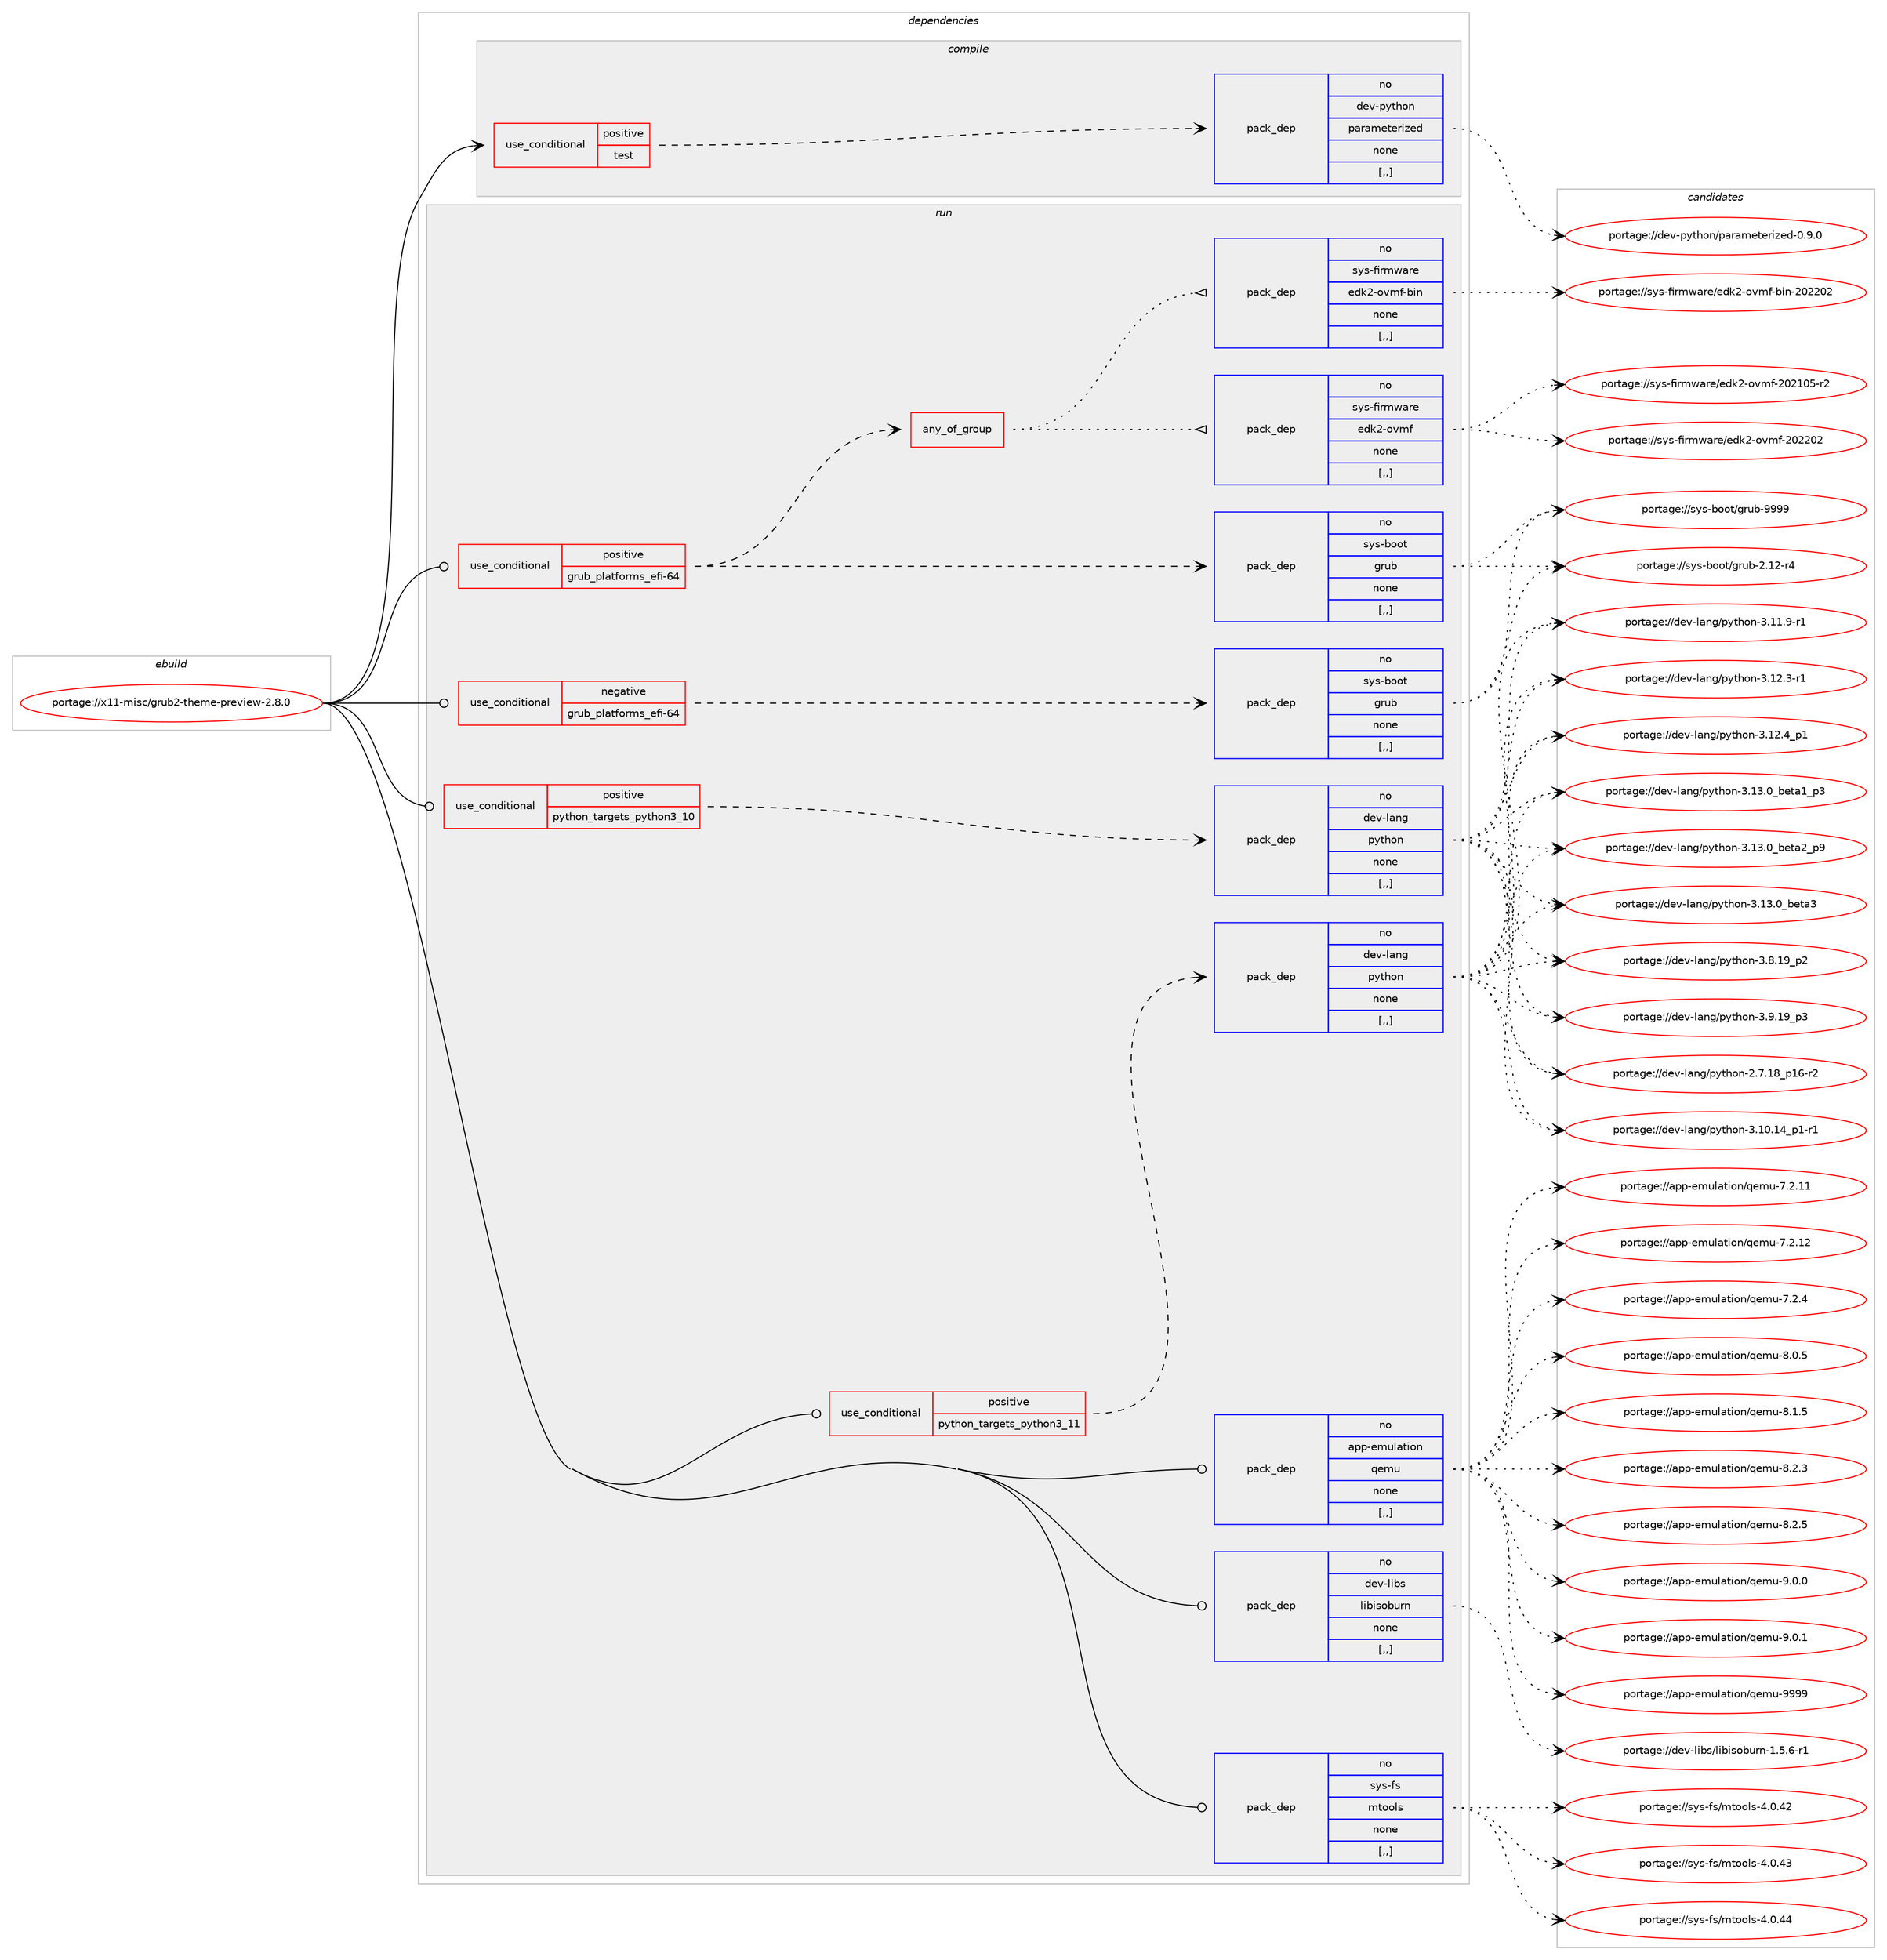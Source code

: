 digraph prolog {

# *************
# Graph options
# *************

newrank=true;
concentrate=true;
compound=true;
graph [rankdir=LR,fontname=Helvetica,fontsize=10,ranksep=1.5];#, ranksep=2.5, nodesep=0.2];
edge  [arrowhead=vee];
node  [fontname=Helvetica,fontsize=10];

# **********
# The ebuild
# **********

subgraph cluster_leftcol {
color=gray;
rank=same;
label=<<i>ebuild</i>>;
id [label="portage://x11-misc/grub2-theme-preview-2.8.0", color=red, width=4, href="../x11-misc/grub2-theme-preview-2.8.0.svg"];
}

# ****************
# The dependencies
# ****************

subgraph cluster_midcol {
color=gray;
label=<<i>dependencies</i>>;
subgraph cluster_compile {
fillcolor="#eeeeee";
style=filled;
label=<<i>compile</i>>;
subgraph cond119425 {
dependency450534 [label=<<TABLE BORDER="0" CELLBORDER="1" CELLSPACING="0" CELLPADDING="4"><TR><TD ROWSPAN="3" CELLPADDING="10">use_conditional</TD></TR><TR><TD>positive</TD></TR><TR><TD>test</TD></TR></TABLE>>, shape=none, color=red];
subgraph pack327806 {
dependency450535 [label=<<TABLE BORDER="0" CELLBORDER="1" CELLSPACING="0" CELLPADDING="4" WIDTH="220"><TR><TD ROWSPAN="6" CELLPADDING="30">pack_dep</TD></TR><TR><TD WIDTH="110">no</TD></TR><TR><TD>dev-python</TD></TR><TR><TD>parameterized</TD></TR><TR><TD>none</TD></TR><TR><TD>[,,]</TD></TR></TABLE>>, shape=none, color=blue];
}
dependency450534:e -> dependency450535:w [weight=20,style="dashed",arrowhead="vee"];
}
id:e -> dependency450534:w [weight=20,style="solid",arrowhead="vee"];
}
subgraph cluster_compileandrun {
fillcolor="#eeeeee";
style=filled;
label=<<i>compile and run</i>>;
}
subgraph cluster_run {
fillcolor="#eeeeee";
style=filled;
label=<<i>run</i>>;
subgraph cond119426 {
dependency450536 [label=<<TABLE BORDER="0" CELLBORDER="1" CELLSPACING="0" CELLPADDING="4"><TR><TD ROWSPAN="3" CELLPADDING="10">use_conditional</TD></TR><TR><TD>negative</TD></TR><TR><TD>grub_platforms_efi-64</TD></TR></TABLE>>, shape=none, color=red];
subgraph pack327807 {
dependency450537 [label=<<TABLE BORDER="0" CELLBORDER="1" CELLSPACING="0" CELLPADDING="4" WIDTH="220"><TR><TD ROWSPAN="6" CELLPADDING="30">pack_dep</TD></TR><TR><TD WIDTH="110">no</TD></TR><TR><TD>sys-boot</TD></TR><TR><TD>grub</TD></TR><TR><TD>none</TD></TR><TR><TD>[,,]</TD></TR></TABLE>>, shape=none, color=blue];
}
dependency450536:e -> dependency450537:w [weight=20,style="dashed",arrowhead="vee"];
}
id:e -> dependency450536:w [weight=20,style="solid",arrowhead="odot"];
subgraph cond119427 {
dependency450538 [label=<<TABLE BORDER="0" CELLBORDER="1" CELLSPACING="0" CELLPADDING="4"><TR><TD ROWSPAN="3" CELLPADDING="10">use_conditional</TD></TR><TR><TD>positive</TD></TR><TR><TD>grub_platforms_efi-64</TD></TR></TABLE>>, shape=none, color=red];
subgraph pack327808 {
dependency450539 [label=<<TABLE BORDER="0" CELLBORDER="1" CELLSPACING="0" CELLPADDING="4" WIDTH="220"><TR><TD ROWSPAN="6" CELLPADDING="30">pack_dep</TD></TR><TR><TD WIDTH="110">no</TD></TR><TR><TD>sys-boot</TD></TR><TR><TD>grub</TD></TR><TR><TD>none</TD></TR><TR><TD>[,,]</TD></TR></TABLE>>, shape=none, color=blue];
}
dependency450538:e -> dependency450539:w [weight=20,style="dashed",arrowhead="vee"];
subgraph any3086 {
dependency450540 [label=<<TABLE BORDER="0" CELLBORDER="1" CELLSPACING="0" CELLPADDING="4"><TR><TD CELLPADDING="10">any_of_group</TD></TR></TABLE>>, shape=none, color=red];subgraph pack327809 {
dependency450541 [label=<<TABLE BORDER="0" CELLBORDER="1" CELLSPACING="0" CELLPADDING="4" WIDTH="220"><TR><TD ROWSPAN="6" CELLPADDING="30">pack_dep</TD></TR><TR><TD WIDTH="110">no</TD></TR><TR><TD>sys-firmware</TD></TR><TR><TD>edk2-ovmf</TD></TR><TR><TD>none</TD></TR><TR><TD>[,,]</TD></TR></TABLE>>, shape=none, color=blue];
}
dependency450540:e -> dependency450541:w [weight=20,style="dotted",arrowhead="oinv"];
subgraph pack327810 {
dependency450542 [label=<<TABLE BORDER="0" CELLBORDER="1" CELLSPACING="0" CELLPADDING="4" WIDTH="220"><TR><TD ROWSPAN="6" CELLPADDING="30">pack_dep</TD></TR><TR><TD WIDTH="110">no</TD></TR><TR><TD>sys-firmware</TD></TR><TR><TD>edk2-ovmf-bin</TD></TR><TR><TD>none</TD></TR><TR><TD>[,,]</TD></TR></TABLE>>, shape=none, color=blue];
}
dependency450540:e -> dependency450542:w [weight=20,style="dotted",arrowhead="oinv"];
}
dependency450538:e -> dependency450540:w [weight=20,style="dashed",arrowhead="vee"];
}
id:e -> dependency450538:w [weight=20,style="solid",arrowhead="odot"];
subgraph cond119428 {
dependency450543 [label=<<TABLE BORDER="0" CELLBORDER="1" CELLSPACING="0" CELLPADDING="4"><TR><TD ROWSPAN="3" CELLPADDING="10">use_conditional</TD></TR><TR><TD>positive</TD></TR><TR><TD>python_targets_python3_10</TD></TR></TABLE>>, shape=none, color=red];
subgraph pack327811 {
dependency450544 [label=<<TABLE BORDER="0" CELLBORDER="1" CELLSPACING="0" CELLPADDING="4" WIDTH="220"><TR><TD ROWSPAN="6" CELLPADDING="30">pack_dep</TD></TR><TR><TD WIDTH="110">no</TD></TR><TR><TD>dev-lang</TD></TR><TR><TD>python</TD></TR><TR><TD>none</TD></TR><TR><TD>[,,]</TD></TR></TABLE>>, shape=none, color=blue];
}
dependency450543:e -> dependency450544:w [weight=20,style="dashed",arrowhead="vee"];
}
id:e -> dependency450543:w [weight=20,style="solid",arrowhead="odot"];
subgraph cond119429 {
dependency450545 [label=<<TABLE BORDER="0" CELLBORDER="1" CELLSPACING="0" CELLPADDING="4"><TR><TD ROWSPAN="3" CELLPADDING="10">use_conditional</TD></TR><TR><TD>positive</TD></TR><TR><TD>python_targets_python3_11</TD></TR></TABLE>>, shape=none, color=red];
subgraph pack327812 {
dependency450546 [label=<<TABLE BORDER="0" CELLBORDER="1" CELLSPACING="0" CELLPADDING="4" WIDTH="220"><TR><TD ROWSPAN="6" CELLPADDING="30">pack_dep</TD></TR><TR><TD WIDTH="110">no</TD></TR><TR><TD>dev-lang</TD></TR><TR><TD>python</TD></TR><TR><TD>none</TD></TR><TR><TD>[,,]</TD></TR></TABLE>>, shape=none, color=blue];
}
dependency450545:e -> dependency450546:w [weight=20,style="dashed",arrowhead="vee"];
}
id:e -> dependency450545:w [weight=20,style="solid",arrowhead="odot"];
subgraph pack327813 {
dependency450547 [label=<<TABLE BORDER="0" CELLBORDER="1" CELLSPACING="0" CELLPADDING="4" WIDTH="220"><TR><TD ROWSPAN="6" CELLPADDING="30">pack_dep</TD></TR><TR><TD WIDTH="110">no</TD></TR><TR><TD>app-emulation</TD></TR><TR><TD>qemu</TD></TR><TR><TD>none</TD></TR><TR><TD>[,,]</TD></TR></TABLE>>, shape=none, color=blue];
}
id:e -> dependency450547:w [weight=20,style="solid",arrowhead="odot"];
subgraph pack327814 {
dependency450548 [label=<<TABLE BORDER="0" CELLBORDER="1" CELLSPACING="0" CELLPADDING="4" WIDTH="220"><TR><TD ROWSPAN="6" CELLPADDING="30">pack_dep</TD></TR><TR><TD WIDTH="110">no</TD></TR><TR><TD>dev-libs</TD></TR><TR><TD>libisoburn</TD></TR><TR><TD>none</TD></TR><TR><TD>[,,]</TD></TR></TABLE>>, shape=none, color=blue];
}
id:e -> dependency450548:w [weight=20,style="solid",arrowhead="odot"];
subgraph pack327815 {
dependency450549 [label=<<TABLE BORDER="0" CELLBORDER="1" CELLSPACING="0" CELLPADDING="4" WIDTH="220"><TR><TD ROWSPAN="6" CELLPADDING="30">pack_dep</TD></TR><TR><TD WIDTH="110">no</TD></TR><TR><TD>sys-fs</TD></TR><TR><TD>mtools</TD></TR><TR><TD>none</TD></TR><TR><TD>[,,]</TD></TR></TABLE>>, shape=none, color=blue];
}
id:e -> dependency450549:w [weight=20,style="solid",arrowhead="odot"];
}
}

# **************
# The candidates
# **************

subgraph cluster_choices {
rank=same;
color=gray;
label=<<i>candidates</i>>;

subgraph choice327806 {
color=black;
nodesep=1;
choice10010111845112121116104111110471129711497109101116101114105122101100454846574648 [label="portage://dev-python/parameterized-0.9.0", color=red, width=4,href="../dev-python/parameterized-0.9.0.svg"];
dependency450535:e -> choice10010111845112121116104111110471129711497109101116101114105122101100454846574648:w [style=dotted,weight="100"];
}
subgraph choice327807 {
color=black;
nodesep=1;
choice1151211154598111111116471031141179845504649504511452 [label="portage://sys-boot/grub-2.12-r4", color=red, width=4,href="../sys-boot/grub-2.12-r4.svg"];
choice115121115459811111111647103114117984557575757 [label="portage://sys-boot/grub-9999", color=red, width=4,href="../sys-boot/grub-9999.svg"];
dependency450537:e -> choice1151211154598111111116471031141179845504649504511452:w [style=dotted,weight="100"];
dependency450537:e -> choice115121115459811111111647103114117984557575757:w [style=dotted,weight="100"];
}
subgraph choice327808 {
color=black;
nodesep=1;
choice1151211154598111111116471031141179845504649504511452 [label="portage://sys-boot/grub-2.12-r4", color=red, width=4,href="../sys-boot/grub-2.12-r4.svg"];
choice115121115459811111111647103114117984557575757 [label="portage://sys-boot/grub-9999", color=red, width=4,href="../sys-boot/grub-9999.svg"];
dependency450539:e -> choice1151211154598111111116471031141179845504649504511452:w [style=dotted,weight="100"];
dependency450539:e -> choice115121115459811111111647103114117984557575757:w [style=dotted,weight="100"];
}
subgraph choice327809 {
color=black;
nodesep=1;
choice1151211154510210511410911997114101471011001075045111118109102455048504948534511450 [label="portage://sys-firmware/edk2-ovmf-202105-r2", color=red, width=4,href="../sys-firmware/edk2-ovmf-202105-r2.svg"];
choice115121115451021051141091199711410147101100107504511111810910245504850504850 [label="portage://sys-firmware/edk2-ovmf-202202", color=red, width=4,href="../sys-firmware/edk2-ovmf-202202.svg"];
dependency450541:e -> choice1151211154510210511410911997114101471011001075045111118109102455048504948534511450:w [style=dotted,weight="100"];
dependency450541:e -> choice115121115451021051141091199711410147101100107504511111810910245504850504850:w [style=dotted,weight="100"];
}
subgraph choice327810 {
color=black;
nodesep=1;
choice1151211154510210511410911997114101471011001075045111118109102459810511045504850504850 [label="portage://sys-firmware/edk2-ovmf-bin-202202", color=red, width=4,href="../sys-firmware/edk2-ovmf-bin-202202.svg"];
dependency450542:e -> choice1151211154510210511410911997114101471011001075045111118109102459810511045504850504850:w [style=dotted,weight="100"];
}
subgraph choice327811 {
color=black;
nodesep=1;
choice100101118451089711010347112121116104111110455046554649569511249544511450 [label="portage://dev-lang/python-2.7.18_p16-r2", color=red, width=4,href="../dev-lang/python-2.7.18_p16-r2.svg"];
choice100101118451089711010347112121116104111110455146494846495295112494511449 [label="portage://dev-lang/python-3.10.14_p1-r1", color=red, width=4,href="../dev-lang/python-3.10.14_p1-r1.svg"];
choice100101118451089711010347112121116104111110455146494946574511449 [label="portage://dev-lang/python-3.11.9-r1", color=red, width=4,href="../dev-lang/python-3.11.9-r1.svg"];
choice100101118451089711010347112121116104111110455146495046514511449 [label="portage://dev-lang/python-3.12.3-r1", color=red, width=4,href="../dev-lang/python-3.12.3-r1.svg"];
choice100101118451089711010347112121116104111110455146495046529511249 [label="portage://dev-lang/python-3.12.4_p1", color=red, width=4,href="../dev-lang/python-3.12.4_p1.svg"];
choice10010111845108971101034711212111610411111045514649514648959810111697499511251 [label="portage://dev-lang/python-3.13.0_beta1_p3", color=red, width=4,href="../dev-lang/python-3.13.0_beta1_p3.svg"];
choice10010111845108971101034711212111610411111045514649514648959810111697509511257 [label="portage://dev-lang/python-3.13.0_beta2_p9", color=red, width=4,href="../dev-lang/python-3.13.0_beta2_p9.svg"];
choice1001011184510897110103471121211161041111104551464951464895981011169751 [label="portage://dev-lang/python-3.13.0_beta3", color=red, width=4,href="../dev-lang/python-3.13.0_beta3.svg"];
choice100101118451089711010347112121116104111110455146564649579511250 [label="portage://dev-lang/python-3.8.19_p2", color=red, width=4,href="../dev-lang/python-3.8.19_p2.svg"];
choice100101118451089711010347112121116104111110455146574649579511251 [label="portage://dev-lang/python-3.9.19_p3", color=red, width=4,href="../dev-lang/python-3.9.19_p3.svg"];
dependency450544:e -> choice100101118451089711010347112121116104111110455046554649569511249544511450:w [style=dotted,weight="100"];
dependency450544:e -> choice100101118451089711010347112121116104111110455146494846495295112494511449:w [style=dotted,weight="100"];
dependency450544:e -> choice100101118451089711010347112121116104111110455146494946574511449:w [style=dotted,weight="100"];
dependency450544:e -> choice100101118451089711010347112121116104111110455146495046514511449:w [style=dotted,weight="100"];
dependency450544:e -> choice100101118451089711010347112121116104111110455146495046529511249:w [style=dotted,weight="100"];
dependency450544:e -> choice10010111845108971101034711212111610411111045514649514648959810111697499511251:w [style=dotted,weight="100"];
dependency450544:e -> choice10010111845108971101034711212111610411111045514649514648959810111697509511257:w [style=dotted,weight="100"];
dependency450544:e -> choice1001011184510897110103471121211161041111104551464951464895981011169751:w [style=dotted,weight="100"];
dependency450544:e -> choice100101118451089711010347112121116104111110455146564649579511250:w [style=dotted,weight="100"];
dependency450544:e -> choice100101118451089711010347112121116104111110455146574649579511251:w [style=dotted,weight="100"];
}
subgraph choice327812 {
color=black;
nodesep=1;
choice100101118451089711010347112121116104111110455046554649569511249544511450 [label="portage://dev-lang/python-2.7.18_p16-r2", color=red, width=4,href="../dev-lang/python-2.7.18_p16-r2.svg"];
choice100101118451089711010347112121116104111110455146494846495295112494511449 [label="portage://dev-lang/python-3.10.14_p1-r1", color=red, width=4,href="../dev-lang/python-3.10.14_p1-r1.svg"];
choice100101118451089711010347112121116104111110455146494946574511449 [label="portage://dev-lang/python-3.11.9-r1", color=red, width=4,href="../dev-lang/python-3.11.9-r1.svg"];
choice100101118451089711010347112121116104111110455146495046514511449 [label="portage://dev-lang/python-3.12.3-r1", color=red, width=4,href="../dev-lang/python-3.12.3-r1.svg"];
choice100101118451089711010347112121116104111110455146495046529511249 [label="portage://dev-lang/python-3.12.4_p1", color=red, width=4,href="../dev-lang/python-3.12.4_p1.svg"];
choice10010111845108971101034711212111610411111045514649514648959810111697499511251 [label="portage://dev-lang/python-3.13.0_beta1_p3", color=red, width=4,href="../dev-lang/python-3.13.0_beta1_p3.svg"];
choice10010111845108971101034711212111610411111045514649514648959810111697509511257 [label="portage://dev-lang/python-3.13.0_beta2_p9", color=red, width=4,href="../dev-lang/python-3.13.0_beta2_p9.svg"];
choice1001011184510897110103471121211161041111104551464951464895981011169751 [label="portage://dev-lang/python-3.13.0_beta3", color=red, width=4,href="../dev-lang/python-3.13.0_beta3.svg"];
choice100101118451089711010347112121116104111110455146564649579511250 [label="portage://dev-lang/python-3.8.19_p2", color=red, width=4,href="../dev-lang/python-3.8.19_p2.svg"];
choice100101118451089711010347112121116104111110455146574649579511251 [label="portage://dev-lang/python-3.9.19_p3", color=red, width=4,href="../dev-lang/python-3.9.19_p3.svg"];
dependency450546:e -> choice100101118451089711010347112121116104111110455046554649569511249544511450:w [style=dotted,weight="100"];
dependency450546:e -> choice100101118451089711010347112121116104111110455146494846495295112494511449:w [style=dotted,weight="100"];
dependency450546:e -> choice100101118451089711010347112121116104111110455146494946574511449:w [style=dotted,weight="100"];
dependency450546:e -> choice100101118451089711010347112121116104111110455146495046514511449:w [style=dotted,weight="100"];
dependency450546:e -> choice100101118451089711010347112121116104111110455146495046529511249:w [style=dotted,weight="100"];
dependency450546:e -> choice10010111845108971101034711212111610411111045514649514648959810111697499511251:w [style=dotted,weight="100"];
dependency450546:e -> choice10010111845108971101034711212111610411111045514649514648959810111697509511257:w [style=dotted,weight="100"];
dependency450546:e -> choice1001011184510897110103471121211161041111104551464951464895981011169751:w [style=dotted,weight="100"];
dependency450546:e -> choice100101118451089711010347112121116104111110455146564649579511250:w [style=dotted,weight="100"];
dependency450546:e -> choice100101118451089711010347112121116104111110455146574649579511251:w [style=dotted,weight="100"];
}
subgraph choice327813 {
color=black;
nodesep=1;
choice9711211245101109117108971161051111104711310110911745554650464949 [label="portage://app-emulation/qemu-7.2.11", color=red, width=4,href="../app-emulation/qemu-7.2.11.svg"];
choice9711211245101109117108971161051111104711310110911745554650464950 [label="portage://app-emulation/qemu-7.2.12", color=red, width=4,href="../app-emulation/qemu-7.2.12.svg"];
choice97112112451011091171089711610511111047113101109117455546504652 [label="portage://app-emulation/qemu-7.2.4", color=red, width=4,href="../app-emulation/qemu-7.2.4.svg"];
choice97112112451011091171089711610511111047113101109117455646484653 [label="portage://app-emulation/qemu-8.0.5", color=red, width=4,href="../app-emulation/qemu-8.0.5.svg"];
choice97112112451011091171089711610511111047113101109117455646494653 [label="portage://app-emulation/qemu-8.1.5", color=red, width=4,href="../app-emulation/qemu-8.1.5.svg"];
choice97112112451011091171089711610511111047113101109117455646504651 [label="portage://app-emulation/qemu-8.2.3", color=red, width=4,href="../app-emulation/qemu-8.2.3.svg"];
choice97112112451011091171089711610511111047113101109117455646504653 [label="portage://app-emulation/qemu-8.2.5", color=red, width=4,href="../app-emulation/qemu-8.2.5.svg"];
choice97112112451011091171089711610511111047113101109117455746484648 [label="portage://app-emulation/qemu-9.0.0", color=red, width=4,href="../app-emulation/qemu-9.0.0.svg"];
choice97112112451011091171089711610511111047113101109117455746484649 [label="portage://app-emulation/qemu-9.0.1", color=red, width=4,href="../app-emulation/qemu-9.0.1.svg"];
choice971121124510110911710897116105111110471131011091174557575757 [label="portage://app-emulation/qemu-9999", color=red, width=4,href="../app-emulation/qemu-9999.svg"];
dependency450547:e -> choice9711211245101109117108971161051111104711310110911745554650464949:w [style=dotted,weight="100"];
dependency450547:e -> choice9711211245101109117108971161051111104711310110911745554650464950:w [style=dotted,weight="100"];
dependency450547:e -> choice97112112451011091171089711610511111047113101109117455546504652:w [style=dotted,weight="100"];
dependency450547:e -> choice97112112451011091171089711610511111047113101109117455646484653:w [style=dotted,weight="100"];
dependency450547:e -> choice97112112451011091171089711610511111047113101109117455646494653:w [style=dotted,weight="100"];
dependency450547:e -> choice97112112451011091171089711610511111047113101109117455646504651:w [style=dotted,weight="100"];
dependency450547:e -> choice97112112451011091171089711610511111047113101109117455646504653:w [style=dotted,weight="100"];
dependency450547:e -> choice97112112451011091171089711610511111047113101109117455746484648:w [style=dotted,weight="100"];
dependency450547:e -> choice97112112451011091171089711610511111047113101109117455746484649:w [style=dotted,weight="100"];
dependency450547:e -> choice971121124510110911710897116105111110471131011091174557575757:w [style=dotted,weight="100"];
}
subgraph choice327814 {
color=black;
nodesep=1;
choice10010111845108105981154710810598105115111981171141104549465346544511449 [label="portage://dev-libs/libisoburn-1.5.6-r1", color=red, width=4,href="../dev-libs/libisoburn-1.5.6-r1.svg"];
dependency450548:e -> choice10010111845108105981154710810598105115111981171141104549465346544511449:w [style=dotted,weight="100"];
}
subgraph choice327815 {
color=black;
nodesep=1;
choice115121115451021154710911611111110811545524648465250 [label="portage://sys-fs/mtools-4.0.42", color=red, width=4,href="../sys-fs/mtools-4.0.42.svg"];
choice115121115451021154710911611111110811545524648465251 [label="portage://sys-fs/mtools-4.0.43", color=red, width=4,href="../sys-fs/mtools-4.0.43.svg"];
choice115121115451021154710911611111110811545524648465252 [label="portage://sys-fs/mtools-4.0.44", color=red, width=4,href="../sys-fs/mtools-4.0.44.svg"];
dependency450549:e -> choice115121115451021154710911611111110811545524648465250:w [style=dotted,weight="100"];
dependency450549:e -> choice115121115451021154710911611111110811545524648465251:w [style=dotted,weight="100"];
dependency450549:e -> choice115121115451021154710911611111110811545524648465252:w [style=dotted,weight="100"];
}
}

}
